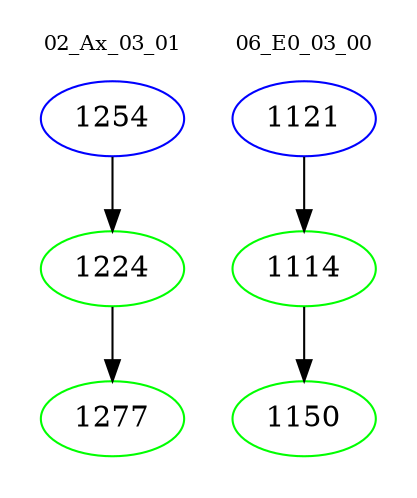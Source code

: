 digraph{
subgraph cluster_0 {
color = white
label = "02_Ax_03_01";
fontsize=10;
T0_1254 [label="1254", color="blue"]
T0_1254 -> T0_1224 [color="black"]
T0_1224 [label="1224", color="green"]
T0_1224 -> T0_1277 [color="black"]
T0_1277 [label="1277", color="green"]
}
subgraph cluster_1 {
color = white
label = "06_E0_03_00";
fontsize=10;
T1_1121 [label="1121", color="blue"]
T1_1121 -> T1_1114 [color="black"]
T1_1114 [label="1114", color="green"]
T1_1114 -> T1_1150 [color="black"]
T1_1150 [label="1150", color="green"]
}
}

